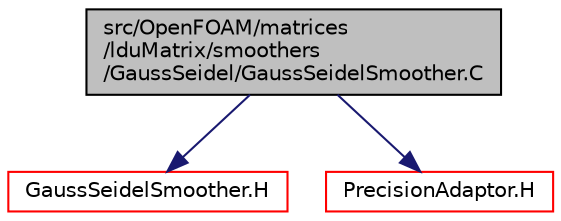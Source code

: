 digraph "src/OpenFOAM/matrices/lduMatrix/smoothers/GaussSeidel/GaussSeidelSmoother.C"
{
  bgcolor="transparent";
  edge [fontname="Helvetica",fontsize="10",labelfontname="Helvetica",labelfontsize="10"];
  node [fontname="Helvetica",fontsize="10",shape=record];
  Node1 [label="src/OpenFOAM/matrices\l/lduMatrix/smoothers\l/GaussSeidel/GaussSeidelSmoother.C",height=0.2,width=0.4,color="black", fillcolor="grey75", style="filled" fontcolor="black"];
  Node1 -> Node2 [color="midnightblue",fontsize="10",style="solid",fontname="Helvetica"];
  Node2 [label="GaussSeidelSmoother.H",height=0.2,width=0.4,color="red",URL="$GaussSeidelSmoother_8H.html"];
  Node1 -> Node3 [color="midnightblue",fontsize="10",style="solid",fontname="Helvetica"];
  Node3 [label="PrecisionAdaptor.H",height=0.2,width=0.4,color="red",URL="$PrecisionAdaptor_8H.html"];
}
